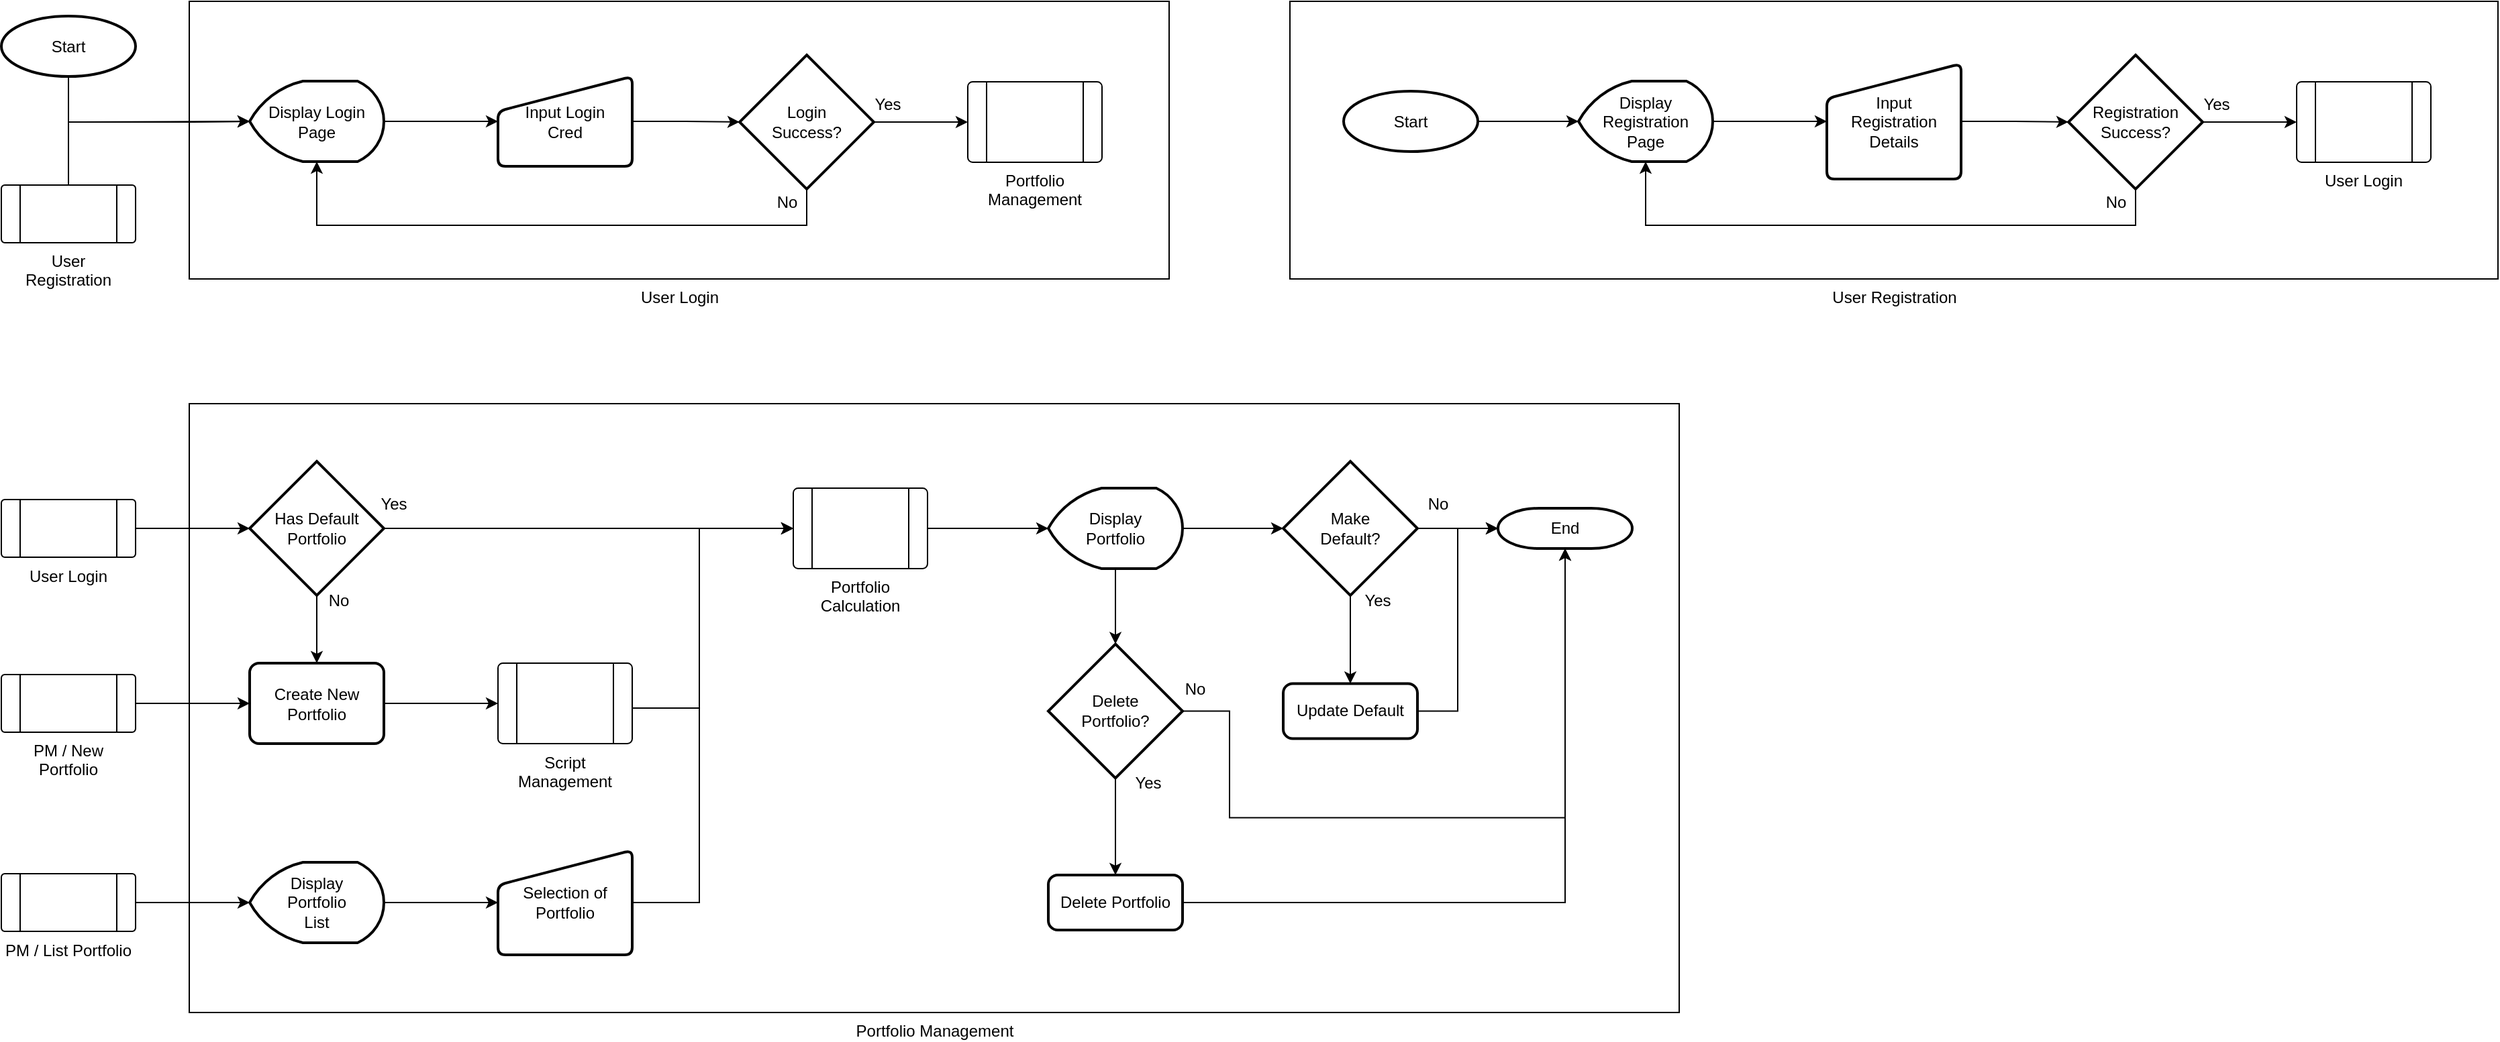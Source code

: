 <mxfile version="13.3.9" type="github"><diagram id="aPLw1Pr373AiFehTOySp" name="Page-1"><mxGraphModel dx="1662" dy="762" grid="1" gridSize="10" guides="1" tooltips="1" connect="1" arrows="1" fold="1" page="1" pageScale="1" pageWidth="850" pageHeight="1100" math="0" shadow="0"><root><mxCell id="0"/><mxCell id="1" parent="0"/><mxCell id="2Ltc1vQ2oG4xyeA2Q_cB-76" value="User Login" style="verticalLabelPosition=bottom;verticalAlign=top;html=1;shape=mxgraph.basic.rect;fillColor2=none;strokeWidth=1;size=20;indent=5;fillColor=none;" vertex="1" parent="1"><mxGeometry x="190" y="23" width="730" height="207" as="geometry"/></mxCell><mxCell id="2Ltc1vQ2oG4xyeA2Q_cB-63" style="edgeStyle=orthogonalEdgeStyle;rounded=0;orthogonalLoop=1;jettySize=auto;html=1;entryX=0;entryY=0.5;entryDx=0;entryDy=0;entryPerimeter=0;exitX=0.5;exitY=1;exitDx=0;exitDy=0;exitPerimeter=0;" edge="1" parent="1" source="2Ltc1vQ2oG4xyeA2Q_cB-60" target="2Ltc1vQ2oG4xyeA2Q_cB-62"><mxGeometry relative="1" as="geometry"><Array as="points"><mxPoint x="110" y="113"/><mxPoint x="198" y="113"/></Array></mxGeometry></mxCell><mxCell id="2Ltc1vQ2oG4xyeA2Q_cB-60" value="Start" style="strokeWidth=2;html=1;shape=mxgraph.flowchart.start_1;whiteSpace=wrap;" vertex="1" parent="1"><mxGeometry x="50" y="34" width="100" height="45" as="geometry"/></mxCell><mxCell id="2Ltc1vQ2oG4xyeA2Q_cB-65" style="edgeStyle=orthogonalEdgeStyle;rounded=0;orthogonalLoop=1;jettySize=auto;html=1;" edge="1" parent="1" source="2Ltc1vQ2oG4xyeA2Q_cB-62" target="2Ltc1vQ2oG4xyeA2Q_cB-64"><mxGeometry relative="1" as="geometry"/></mxCell><mxCell id="2Ltc1vQ2oG4xyeA2Q_cB-62" value="Display Login Page" style="strokeWidth=2;html=1;shape=mxgraph.flowchart.display;whiteSpace=wrap;" vertex="1" parent="1"><mxGeometry x="235" y="82.5" width="100" height="60" as="geometry"/></mxCell><mxCell id="2Ltc1vQ2oG4xyeA2Q_cB-67" style="edgeStyle=orthogonalEdgeStyle;rounded=0;orthogonalLoop=1;jettySize=auto;html=1;entryX=0;entryY=0.5;entryDx=0;entryDy=0;entryPerimeter=0;" edge="1" parent="1" source="2Ltc1vQ2oG4xyeA2Q_cB-64" target="2Ltc1vQ2oG4xyeA2Q_cB-66"><mxGeometry relative="1" as="geometry"/></mxCell><mxCell id="2Ltc1vQ2oG4xyeA2Q_cB-64" value="Input Login&lt;br&gt;Cred" style="html=1;strokeWidth=2;shape=manualInput;whiteSpace=wrap;rounded=1;size=26;arcSize=11;" vertex="1" parent="1"><mxGeometry x="420" y="79" width="100" height="67" as="geometry"/></mxCell><mxCell id="2Ltc1vQ2oG4xyeA2Q_cB-68" style="edgeStyle=orthogonalEdgeStyle;rounded=0;orthogonalLoop=1;jettySize=auto;html=1;entryX=0.5;entryY=1;entryDx=0;entryDy=0;entryPerimeter=0;" edge="1" parent="1" source="2Ltc1vQ2oG4xyeA2Q_cB-66" target="2Ltc1vQ2oG4xyeA2Q_cB-62"><mxGeometry relative="1" as="geometry"><Array as="points"><mxPoint x="650" y="190"/><mxPoint x="285" y="190"/></Array></mxGeometry></mxCell><mxCell id="2Ltc1vQ2oG4xyeA2Q_cB-73" style="edgeStyle=orthogonalEdgeStyle;rounded=0;orthogonalLoop=1;jettySize=auto;html=1;entryX=0;entryY=0.5;entryDx=0;entryDy=0;" edge="1" parent="1" source="2Ltc1vQ2oG4xyeA2Q_cB-66" target="2Ltc1vQ2oG4xyeA2Q_cB-72"><mxGeometry relative="1" as="geometry"/></mxCell><mxCell id="2Ltc1vQ2oG4xyeA2Q_cB-66" value="Login&lt;br&gt;Success?" style="strokeWidth=2;html=1;shape=mxgraph.flowchart.decision;whiteSpace=wrap;" vertex="1" parent="1"><mxGeometry x="600" y="63" width="100" height="100" as="geometry"/></mxCell><mxCell id="2Ltc1vQ2oG4xyeA2Q_cB-69" value="No" style="text;html=1;align=center;verticalAlign=middle;resizable=0;points=[];autosize=1;" vertex="1" parent="1"><mxGeometry x="620" y="163" width="30" height="20" as="geometry"/></mxCell><mxCell id="2Ltc1vQ2oG4xyeA2Q_cB-72" value="Portfolio Management" style="verticalLabelPosition=bottom;verticalAlign=top;html=1;shape=process;whiteSpace=wrap;rounded=1;size=0.14;arcSize=6;" vertex="1" parent="1"><mxGeometry x="770" y="83" width="100" height="60" as="geometry"/></mxCell><mxCell id="2Ltc1vQ2oG4xyeA2Q_cB-77" value="User Registration" style="verticalLabelPosition=bottom;verticalAlign=top;html=1;shape=mxgraph.basic.rect;fillColor2=none;strokeWidth=1;size=20;indent=5;fillColor=none;" vertex="1" parent="1"><mxGeometry x="1010" y="23" width="900" height="207" as="geometry"/></mxCell><mxCell id="2Ltc1vQ2oG4xyeA2Q_cB-78" style="edgeStyle=orthogonalEdgeStyle;rounded=0;orthogonalLoop=1;jettySize=auto;html=1;entryX=0;entryY=0.5;entryDx=0;entryDy=0;entryPerimeter=0;" edge="1" source="2Ltc1vQ2oG4xyeA2Q_cB-79" target="2Ltc1vQ2oG4xyeA2Q_cB-81" parent="1"><mxGeometry relative="1" as="geometry"/></mxCell><mxCell id="2Ltc1vQ2oG4xyeA2Q_cB-79" value="Start" style="strokeWidth=2;html=1;shape=mxgraph.flowchart.start_1;whiteSpace=wrap;" vertex="1" parent="1"><mxGeometry x="1050" y="90" width="100" height="45" as="geometry"/></mxCell><mxCell id="2Ltc1vQ2oG4xyeA2Q_cB-80" style="edgeStyle=orthogonalEdgeStyle;rounded=0;orthogonalLoop=1;jettySize=auto;html=1;" edge="1" source="2Ltc1vQ2oG4xyeA2Q_cB-81" target="2Ltc1vQ2oG4xyeA2Q_cB-83" parent="1"><mxGeometry relative="1" as="geometry"/></mxCell><mxCell id="2Ltc1vQ2oG4xyeA2Q_cB-81" value="Display Registration&lt;br&gt;Page" style="strokeWidth=2;html=1;shape=mxgraph.flowchart.display;whiteSpace=wrap;" vertex="1" parent="1"><mxGeometry x="1225" y="82.5" width="100" height="60" as="geometry"/></mxCell><mxCell id="2Ltc1vQ2oG4xyeA2Q_cB-82" style="edgeStyle=orthogonalEdgeStyle;rounded=0;orthogonalLoop=1;jettySize=auto;html=1;entryX=0;entryY=0.5;entryDx=0;entryDy=0;entryPerimeter=0;" edge="1" source="2Ltc1vQ2oG4xyeA2Q_cB-83" target="2Ltc1vQ2oG4xyeA2Q_cB-86" parent="1"><mxGeometry relative="1" as="geometry"/></mxCell><mxCell id="2Ltc1vQ2oG4xyeA2Q_cB-83" value="Input&lt;br&gt;Registration&lt;br&gt;Details" style="html=1;strokeWidth=2;shape=manualInput;whiteSpace=wrap;rounded=1;size=26;arcSize=11;" vertex="1" parent="1"><mxGeometry x="1410" y="69.5" width="100" height="86" as="geometry"/></mxCell><mxCell id="2Ltc1vQ2oG4xyeA2Q_cB-84" style="edgeStyle=orthogonalEdgeStyle;rounded=0;orthogonalLoop=1;jettySize=auto;html=1;entryX=0.5;entryY=1;entryDx=0;entryDy=0;entryPerimeter=0;" edge="1" source="2Ltc1vQ2oG4xyeA2Q_cB-86" target="2Ltc1vQ2oG4xyeA2Q_cB-81" parent="1"><mxGeometry relative="1" as="geometry"><Array as="points"><mxPoint x="1640" y="190"/><mxPoint x="1275" y="190"/></Array></mxGeometry></mxCell><mxCell id="2Ltc1vQ2oG4xyeA2Q_cB-85" style="edgeStyle=orthogonalEdgeStyle;rounded=0;orthogonalLoop=1;jettySize=auto;html=1;entryX=0;entryY=0.5;entryDx=0;entryDy=0;" edge="1" source="2Ltc1vQ2oG4xyeA2Q_cB-86" target="2Ltc1vQ2oG4xyeA2Q_cB-88" parent="1"><mxGeometry relative="1" as="geometry"/></mxCell><mxCell id="2Ltc1vQ2oG4xyeA2Q_cB-86" value="Registration&lt;br&gt;Success?" style="strokeWidth=2;html=1;shape=mxgraph.flowchart.decision;whiteSpace=wrap;" vertex="1" parent="1"><mxGeometry x="1590" y="63" width="100" height="100" as="geometry"/></mxCell><mxCell id="2Ltc1vQ2oG4xyeA2Q_cB-87" value="No" style="text;html=1;align=center;verticalAlign=middle;resizable=0;points=[];autosize=1;" vertex="1" parent="1"><mxGeometry x="1610" y="163" width="30" height="20" as="geometry"/></mxCell><mxCell id="2Ltc1vQ2oG4xyeA2Q_cB-88" value="User Login" style="verticalLabelPosition=bottom;verticalAlign=top;html=1;shape=process;whiteSpace=wrap;rounded=1;size=0.14;arcSize=6;" vertex="1" parent="1"><mxGeometry x="1760" y="83" width="100" height="60" as="geometry"/></mxCell><mxCell id="2Ltc1vQ2oG4xyeA2Q_cB-89" value="Yes" style="text;html=1;align=center;verticalAlign=middle;resizable=0;points=[];autosize=1;" vertex="1" parent="1"><mxGeometry x="690" y="90" width="40" height="20" as="geometry"/></mxCell><mxCell id="2Ltc1vQ2oG4xyeA2Q_cB-90" value="Yes" style="text;html=1;align=center;verticalAlign=middle;resizable=0;points=[];autosize=1;" vertex="1" parent="1"><mxGeometry x="1680" y="90" width="40" height="20" as="geometry"/></mxCell><mxCell id="2Ltc1vQ2oG4xyeA2Q_cB-98" style="edgeStyle=orthogonalEdgeStyle;rounded=0;orthogonalLoop=1;jettySize=auto;html=1;entryX=0;entryY=0.5;entryDx=0;entryDy=0;entryPerimeter=0;" edge="1" parent="1" source="2Ltc1vQ2oG4xyeA2Q_cB-97" target="2Ltc1vQ2oG4xyeA2Q_cB-62"><mxGeometry relative="1" as="geometry"><Array as="points"><mxPoint x="100" y="113"/><mxPoint x="193" y="113"/></Array></mxGeometry></mxCell><mxCell id="2Ltc1vQ2oG4xyeA2Q_cB-97" value="User&lt;br&gt;Registration" style="verticalLabelPosition=bottom;verticalAlign=top;html=1;shape=process;whiteSpace=wrap;rounded=1;size=0.14;arcSize=6;" vertex="1" parent="1"><mxGeometry x="50" y="160" width="100" height="43" as="geometry"/></mxCell><mxCell id="2Ltc1vQ2oG4xyeA2Q_cB-102" style="edgeStyle=orthogonalEdgeStyle;rounded=0;orthogonalLoop=1;jettySize=auto;html=1;entryX=0;entryY=0.5;entryDx=0;entryDy=0;entryPerimeter=0;" edge="1" parent="1" source="2Ltc1vQ2oG4xyeA2Q_cB-99" target="2Ltc1vQ2oG4xyeA2Q_cB-101"><mxGeometry relative="1" as="geometry"/></mxCell><mxCell id="2Ltc1vQ2oG4xyeA2Q_cB-99" value="User Login" style="verticalLabelPosition=bottom;verticalAlign=top;html=1;shape=process;whiteSpace=wrap;rounded=1;size=0.14;arcSize=6;" vertex="1" parent="1"><mxGeometry x="50" y="394.5" width="100" height="43" as="geometry"/></mxCell><mxCell id="2Ltc1vQ2oG4xyeA2Q_cB-151" style="edgeStyle=orthogonalEdgeStyle;rounded=0;orthogonalLoop=1;jettySize=auto;html=1;entryX=0;entryY=0.5;entryDx=0;entryDy=0;" edge="1" parent="1" source="2Ltc1vQ2oG4xyeA2Q_cB-101" target="2Ltc1vQ2oG4xyeA2Q_cB-129"><mxGeometry relative="1" as="geometry"/></mxCell><mxCell id="2Ltc1vQ2oG4xyeA2Q_cB-187" style="edgeStyle=orthogonalEdgeStyle;rounded=0;orthogonalLoop=1;jettySize=auto;html=1;" edge="1" parent="1" source="2Ltc1vQ2oG4xyeA2Q_cB-101" target="2Ltc1vQ2oG4xyeA2Q_cB-103"><mxGeometry relative="1" as="geometry"/></mxCell><mxCell id="2Ltc1vQ2oG4xyeA2Q_cB-101" value="Has Default&lt;br&gt;Portfolio" style="strokeWidth=2;html=1;shape=mxgraph.flowchart.decision;whiteSpace=wrap;fillColor=none;" vertex="1" parent="1"><mxGeometry x="235" y="366" width="100" height="100" as="geometry"/></mxCell><mxCell id="2Ltc1vQ2oG4xyeA2Q_cB-124" style="edgeStyle=orthogonalEdgeStyle;rounded=0;orthogonalLoop=1;jettySize=auto;html=1;entryX=0;entryY=0.5;entryDx=0;entryDy=0;" edge="1" parent="1" source="2Ltc1vQ2oG4xyeA2Q_cB-103" target="2Ltc1vQ2oG4xyeA2Q_cB-125"><mxGeometry relative="1" as="geometry"><mxPoint x="415" y="546.5" as="targetPoint"/></mxGeometry></mxCell><mxCell id="2Ltc1vQ2oG4xyeA2Q_cB-103" value="Create New Portfolio" style="rounded=1;whiteSpace=wrap;html=1;absoluteArcSize=1;arcSize=14;strokeWidth=2;fillColor=none;" vertex="1" parent="1"><mxGeometry x="235" y="516.5" width="100" height="60" as="geometry"/></mxCell><mxCell id="2Ltc1vQ2oG4xyeA2Q_cB-105" value="No" style="text;html=1;align=center;verticalAlign=middle;resizable=0;points=[];autosize=1;" vertex="1" parent="1"><mxGeometry x="286" y="460" width="30" height="20" as="geometry"/></mxCell><mxCell id="2Ltc1vQ2oG4xyeA2Q_cB-179" style="edgeStyle=orthogonalEdgeStyle;rounded=0;orthogonalLoop=1;jettySize=auto;html=1;entryX=0;entryY=0.5;entryDx=0;entryDy=0;entryPerimeter=0;" edge="1" parent="1" source="2Ltc1vQ2oG4xyeA2Q_cB-106" target="2Ltc1vQ2oG4xyeA2Q_cB-178"><mxGeometry relative="1" as="geometry"/></mxCell><mxCell id="2Ltc1vQ2oG4xyeA2Q_cB-197" style="edgeStyle=orthogonalEdgeStyle;rounded=0;orthogonalLoop=1;jettySize=auto;html=1;entryX=0.5;entryY=0;entryDx=0;entryDy=0;entryPerimeter=0;" edge="1" parent="1" source="2Ltc1vQ2oG4xyeA2Q_cB-106" target="2Ltc1vQ2oG4xyeA2Q_cB-191"><mxGeometry relative="1" as="geometry"/></mxCell><mxCell id="2Ltc1vQ2oG4xyeA2Q_cB-106" value="Display&lt;br&gt;Portfolio" style="strokeWidth=2;html=1;shape=mxgraph.flowchart.display;whiteSpace=wrap;fillColor=none;" vertex="1" parent="1"><mxGeometry x="830" y="386" width="100" height="60" as="geometry"/></mxCell><mxCell id="2Ltc1vQ2oG4xyeA2Q_cB-118" value="Yes" style="text;html=1;align=center;verticalAlign=middle;resizable=0;points=[];autosize=1;" vertex="1" parent="1"><mxGeometry x="322" y="388" width="40" height="20" as="geometry"/></mxCell><mxCell id="2Ltc1vQ2oG4xyeA2Q_cB-204" style="edgeStyle=orthogonalEdgeStyle;rounded=0;orthogonalLoop=1;jettySize=auto;html=1;entryX=0;entryY=0.5;entryDx=0;entryDy=0;" edge="1" parent="1" source="2Ltc1vQ2oG4xyeA2Q_cB-125" target="2Ltc1vQ2oG4xyeA2Q_cB-129"><mxGeometry relative="1" as="geometry"><Array as="points"><mxPoint x="570" y="550"/><mxPoint x="570" y="416"/></Array></mxGeometry></mxCell><mxCell id="2Ltc1vQ2oG4xyeA2Q_cB-125" value="Script&lt;br&gt;Management" style="verticalLabelPosition=bottom;verticalAlign=top;html=1;shape=process;whiteSpace=wrap;rounded=1;size=0.14;arcSize=6;" vertex="1" parent="1"><mxGeometry x="420" y="516.5" width="100" height="60" as="geometry"/></mxCell><mxCell id="2Ltc1vQ2oG4xyeA2Q_cB-133" style="edgeStyle=orthogonalEdgeStyle;rounded=0;orthogonalLoop=1;jettySize=auto;html=1;entryX=0;entryY=0.5;entryDx=0;entryDy=0;entryPerimeter=0;" edge="1" parent="1" source="2Ltc1vQ2oG4xyeA2Q_cB-129" target="2Ltc1vQ2oG4xyeA2Q_cB-106"><mxGeometry relative="1" as="geometry"/></mxCell><mxCell id="2Ltc1vQ2oG4xyeA2Q_cB-129" value="Portfolio&lt;br&gt;Calculation" style="verticalLabelPosition=bottom;verticalAlign=top;html=1;shape=process;whiteSpace=wrap;rounded=1;size=0.14;arcSize=6;" vertex="1" parent="1"><mxGeometry x="640" y="386" width="100" height="60" as="geometry"/></mxCell><mxCell id="2Ltc1vQ2oG4xyeA2Q_cB-153" style="edgeStyle=orthogonalEdgeStyle;rounded=0;orthogonalLoop=1;jettySize=auto;html=1;entryX=0;entryY=0.5;entryDx=0;entryDy=0;" edge="1" parent="1" source="2Ltc1vQ2oG4xyeA2Q_cB-152" target="2Ltc1vQ2oG4xyeA2Q_cB-103"><mxGeometry relative="1" as="geometry"/></mxCell><mxCell id="2Ltc1vQ2oG4xyeA2Q_cB-152" value="PM / New Portfolio" style="verticalLabelPosition=bottom;verticalAlign=top;html=1;shape=process;whiteSpace=wrap;rounded=1;size=0.14;arcSize=6;" vertex="1" parent="1"><mxGeometry x="50" y="525" width="100" height="43" as="geometry"/></mxCell><mxCell id="2Ltc1vQ2oG4xyeA2Q_cB-168" style="edgeStyle=orthogonalEdgeStyle;rounded=0;orthogonalLoop=1;jettySize=auto;html=1;entryX=0;entryY=0.5;entryDx=0;entryDy=0;entryPerimeter=0;" edge="1" source="2Ltc1vQ2oG4xyeA2Q_cB-169" target="2Ltc1vQ2oG4xyeA2Q_cB-171" parent="1"><mxGeometry relative="1" as="geometry"/></mxCell><mxCell id="2Ltc1vQ2oG4xyeA2Q_cB-169" value="PM / List Portfolio" style="verticalLabelPosition=bottom;verticalAlign=top;html=1;shape=process;whiteSpace=wrap;rounded=1;size=0.14;arcSize=6;" vertex="1" parent="1"><mxGeometry x="50" y="673.5" width="100" height="43" as="geometry"/></mxCell><mxCell id="2Ltc1vQ2oG4xyeA2Q_cB-170" style="edgeStyle=orthogonalEdgeStyle;rounded=0;orthogonalLoop=1;jettySize=auto;html=1;" edge="1" source="2Ltc1vQ2oG4xyeA2Q_cB-171" target="2Ltc1vQ2oG4xyeA2Q_cB-172" parent="1"><mxGeometry relative="1" as="geometry"/></mxCell><mxCell id="2Ltc1vQ2oG4xyeA2Q_cB-171" value="Display&lt;br&gt;Portfolio&lt;br&gt;List" style="strokeWidth=2;html=1;shape=mxgraph.flowchart.display;whiteSpace=wrap;fillColor=none;" vertex="1" parent="1"><mxGeometry x="235" y="665" width="100" height="60" as="geometry"/></mxCell><mxCell id="2Ltc1vQ2oG4xyeA2Q_cB-174" style="edgeStyle=orthogonalEdgeStyle;rounded=0;orthogonalLoop=1;jettySize=auto;html=1;entryX=0;entryY=0.5;entryDx=0;entryDy=0;" edge="1" parent="1" source="2Ltc1vQ2oG4xyeA2Q_cB-172" target="2Ltc1vQ2oG4xyeA2Q_cB-129"><mxGeometry relative="1" as="geometry"><mxPoint x="610" y="616" as="targetPoint"/><Array as="points"><mxPoint x="570" y="695"/><mxPoint x="570" y="416"/></Array></mxGeometry></mxCell><mxCell id="2Ltc1vQ2oG4xyeA2Q_cB-172" value="Selection of&lt;br&gt;Portfolio" style="html=1;strokeWidth=2;shape=manualInput;whiteSpace=wrap;rounded=1;size=26;arcSize=11;fillColor=none;" vertex="1" parent="1"><mxGeometry x="420" y="656" width="100" height="78" as="geometry"/></mxCell><mxCell id="2Ltc1vQ2oG4xyeA2Q_cB-181" style="edgeStyle=orthogonalEdgeStyle;rounded=0;orthogonalLoop=1;jettySize=auto;html=1;entryX=0;entryY=0.5;entryDx=0;entryDy=0;entryPerimeter=0;" edge="1" parent="1" source="2Ltc1vQ2oG4xyeA2Q_cB-178" target="2Ltc1vQ2oG4xyeA2Q_cB-180"><mxGeometry relative="1" as="geometry"/></mxCell><mxCell id="2Ltc1vQ2oG4xyeA2Q_cB-184" style="edgeStyle=orthogonalEdgeStyle;rounded=0;orthogonalLoop=1;jettySize=auto;html=1;entryX=0.5;entryY=0;entryDx=0;entryDy=0;" edge="1" parent="1" source="2Ltc1vQ2oG4xyeA2Q_cB-178" target="2Ltc1vQ2oG4xyeA2Q_cB-183"><mxGeometry relative="1" as="geometry"/></mxCell><mxCell id="2Ltc1vQ2oG4xyeA2Q_cB-178" value="Make&lt;br&gt;Default?" style="strokeWidth=2;html=1;shape=mxgraph.flowchart.decision;whiteSpace=wrap;fillColor=none;" vertex="1" parent="1"><mxGeometry x="1005" y="366" width="100" height="100" as="geometry"/></mxCell><mxCell id="2Ltc1vQ2oG4xyeA2Q_cB-180" value="End" style="strokeWidth=2;html=1;shape=mxgraph.flowchart.terminator;whiteSpace=wrap;fillColor=none;" vertex="1" parent="1"><mxGeometry x="1165" y="401" width="100" height="30" as="geometry"/></mxCell><mxCell id="2Ltc1vQ2oG4xyeA2Q_cB-182" value="No" style="text;html=1;align=center;verticalAlign=middle;resizable=0;points=[];autosize=1;" vertex="1" parent="1"><mxGeometry x="1105" y="388" width="30" height="20" as="geometry"/></mxCell><mxCell id="2Ltc1vQ2oG4xyeA2Q_cB-185" style="edgeStyle=orthogonalEdgeStyle;rounded=0;orthogonalLoop=1;jettySize=auto;html=1;entryX=0;entryY=0.5;entryDx=0;entryDy=0;entryPerimeter=0;" edge="1" parent="1" source="2Ltc1vQ2oG4xyeA2Q_cB-183" target="2Ltc1vQ2oG4xyeA2Q_cB-180"><mxGeometry relative="1" as="geometry"/></mxCell><mxCell id="2Ltc1vQ2oG4xyeA2Q_cB-183" value="Update Default" style="rounded=1;whiteSpace=wrap;html=1;absoluteArcSize=1;arcSize=14;strokeWidth=2;fillColor=none;" vertex="1" parent="1"><mxGeometry x="1005" y="531.75" width="100" height="41" as="geometry"/></mxCell><mxCell id="2Ltc1vQ2oG4xyeA2Q_cB-186" value="Yes" style="text;html=1;align=center;verticalAlign=middle;resizable=0;points=[];autosize=1;" vertex="1" parent="1"><mxGeometry x="1055" y="460" width="40" height="20" as="geometry"/></mxCell><mxCell id="2Ltc1vQ2oG4xyeA2Q_cB-198" style="edgeStyle=orthogonalEdgeStyle;rounded=0;orthogonalLoop=1;jettySize=auto;html=1;" edge="1" parent="1" source="2Ltc1vQ2oG4xyeA2Q_cB-191" target="2Ltc1vQ2oG4xyeA2Q_cB-195"><mxGeometry relative="1" as="geometry"/></mxCell><mxCell id="2Ltc1vQ2oG4xyeA2Q_cB-200" style="edgeStyle=orthogonalEdgeStyle;rounded=0;orthogonalLoop=1;jettySize=auto;html=1;exitX=1;exitY=0.5;exitDx=0;exitDy=0;exitPerimeter=0;" edge="1" parent="1" source="2Ltc1vQ2oG4xyeA2Q_cB-191" target="2Ltc1vQ2oG4xyeA2Q_cB-180"><mxGeometry relative="1" as="geometry"><Array as="points"><mxPoint x="965" y="552.75"/><mxPoint x="965" y="631.75"/><mxPoint x="1215" y="631.75"/></Array></mxGeometry></mxCell><mxCell id="2Ltc1vQ2oG4xyeA2Q_cB-191" value="Delete&lt;br&gt;Portfolio?" style="strokeWidth=2;html=1;shape=mxgraph.flowchart.decision;whiteSpace=wrap;fillColor=none;" vertex="1" parent="1"><mxGeometry x="830" y="502.25" width="100" height="100" as="geometry"/></mxCell><mxCell id="2Ltc1vQ2oG4xyeA2Q_cB-199" style="edgeStyle=orthogonalEdgeStyle;rounded=0;orthogonalLoop=1;jettySize=auto;html=1;entryX=0.5;entryY=1;entryDx=0;entryDy=0;entryPerimeter=0;" edge="1" parent="1" source="2Ltc1vQ2oG4xyeA2Q_cB-195" target="2Ltc1vQ2oG4xyeA2Q_cB-180"><mxGeometry relative="1" as="geometry"/></mxCell><mxCell id="2Ltc1vQ2oG4xyeA2Q_cB-195" value="Delete Portfolio" style="rounded=1;whiteSpace=wrap;html=1;absoluteArcSize=1;arcSize=14;strokeWidth=2;fillColor=none;" vertex="1" parent="1"><mxGeometry x="830" y="674.5" width="100" height="41" as="geometry"/></mxCell><mxCell id="2Ltc1vQ2oG4xyeA2Q_cB-201" value="No" style="text;html=1;align=center;verticalAlign=middle;resizable=0;points=[];autosize=1;" vertex="1" parent="1"><mxGeometry x="924" y="525.75" width="30" height="20" as="geometry"/></mxCell><mxCell id="2Ltc1vQ2oG4xyeA2Q_cB-202" value="Yes" style="text;html=1;align=center;verticalAlign=middle;resizable=0;points=[];autosize=1;" vertex="1" parent="1"><mxGeometry x="884" y="595.75" width="40" height="20" as="geometry"/></mxCell><mxCell id="2Ltc1vQ2oG4xyeA2Q_cB-205" style="edgeStyle=orthogonalEdgeStyle;rounded=0;orthogonalLoop=1;jettySize=auto;html=1;exitX=0.5;exitY=1;exitDx=0;exitDy=0;" edge="1" parent="1" source="2Ltc1vQ2oG4xyeA2Q_cB-125" target="2Ltc1vQ2oG4xyeA2Q_cB-125"><mxGeometry relative="1" as="geometry"/></mxCell><mxCell id="2Ltc1vQ2oG4xyeA2Q_cB-206" value="Portfolio Management" style="verticalLabelPosition=bottom;verticalAlign=top;html=1;shape=mxgraph.basic.rect;fillColor2=none;strokeWidth=1;size=20;indent=5;fillColor=none;" vertex="1" parent="1"><mxGeometry x="190" y="323" width="1110" height="454" as="geometry"/></mxCell></root></mxGraphModel></diagram></mxfile>